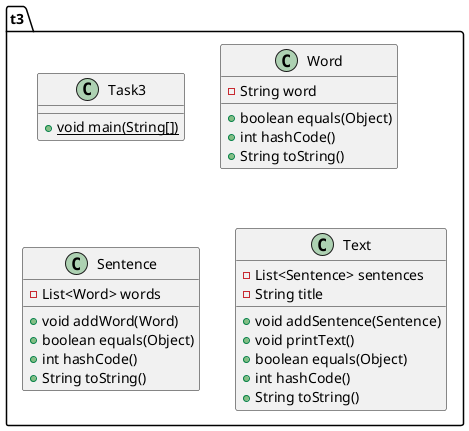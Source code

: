 @startuml
class t3.Task3 {
+ {static} void main(String[])
}
class t3.Word {
- String word
+ boolean equals(Object)
+ int hashCode()
+ String toString()
}
class t3.Sentence {
- List<Word> words
+ void addWord(Word)
+ boolean equals(Object)
+ int hashCode()
+ String toString()
}
class t3.Text {
- List<Sentence> sentences
- String title
+ void addSentence(Sentence)
+ void printText()
+ boolean equals(Object)
+ int hashCode()
+ String toString()
}
@enduml